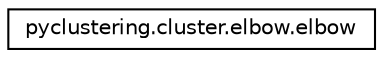 digraph "Graphical Class Hierarchy"
{
 // INTERACTIVE_SVG=YES
 // LATEX_PDF_SIZE
  edge [fontname="Helvetica",fontsize="10",labelfontname="Helvetica",labelfontsize="10"];
  node [fontname="Helvetica",fontsize="10",shape=record];
  rankdir="LR";
  Node0 [label="pyclustering.cluster.elbow.elbow",height=0.2,width=0.4,color="black", fillcolor="white", style="filled",URL="$d3/d70/classpyclustering_1_1cluster_1_1elbow_1_1elbow.html",tooltip="Class represents Elbow method that is used to find out appropriate amount of clusters in a dataset."];
}
